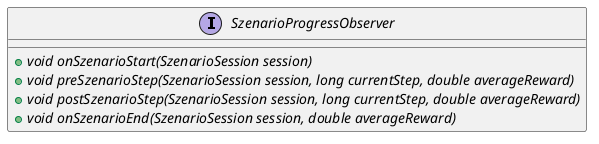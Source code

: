 @startuml
'https://plantuml.com/class-diagram

interface SzenarioProgressObserver {

+{abstract} void onSzenarioStart(SzenarioSession session)
+{abstract} void preSzenarioStep(SzenarioSession session, long currentStep, double averageReward)
+{abstract} void postSzenarioStep(SzenarioSession session, long currentStep, double averageReward)
+{abstract} void onSzenarioEnd(SzenarioSession session, double averageReward)

}

@enduml